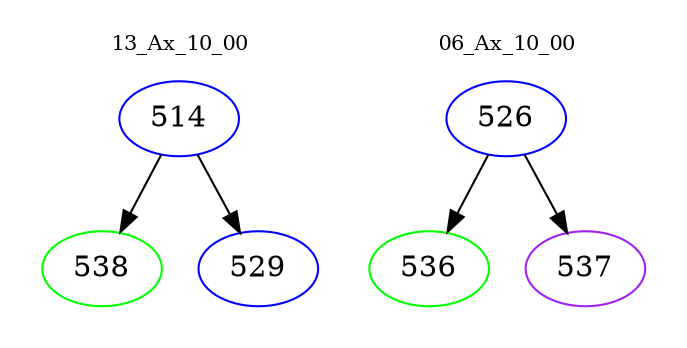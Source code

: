 digraph{
subgraph cluster_0 {
color = white
label = "13_Ax_10_00";
fontsize=10;
T0_514 [label="514", color="blue"]
T0_514 -> T0_538 [color="black"]
T0_538 [label="538", color="green"]
T0_514 -> T0_529 [color="black"]
T0_529 [label="529", color="blue"]
}
subgraph cluster_1 {
color = white
label = "06_Ax_10_00";
fontsize=10;
T1_526 [label="526", color="blue"]
T1_526 -> T1_536 [color="black"]
T1_536 [label="536", color="green"]
T1_526 -> T1_537 [color="black"]
T1_537 [label="537", color="purple"]
}
}
